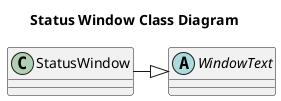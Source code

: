 @startuml
title "Status Window Class Diagram"
abstract WindowText {
    
}
class StatusWindow {

}
StatusWindow -|> WindowText
@enduml